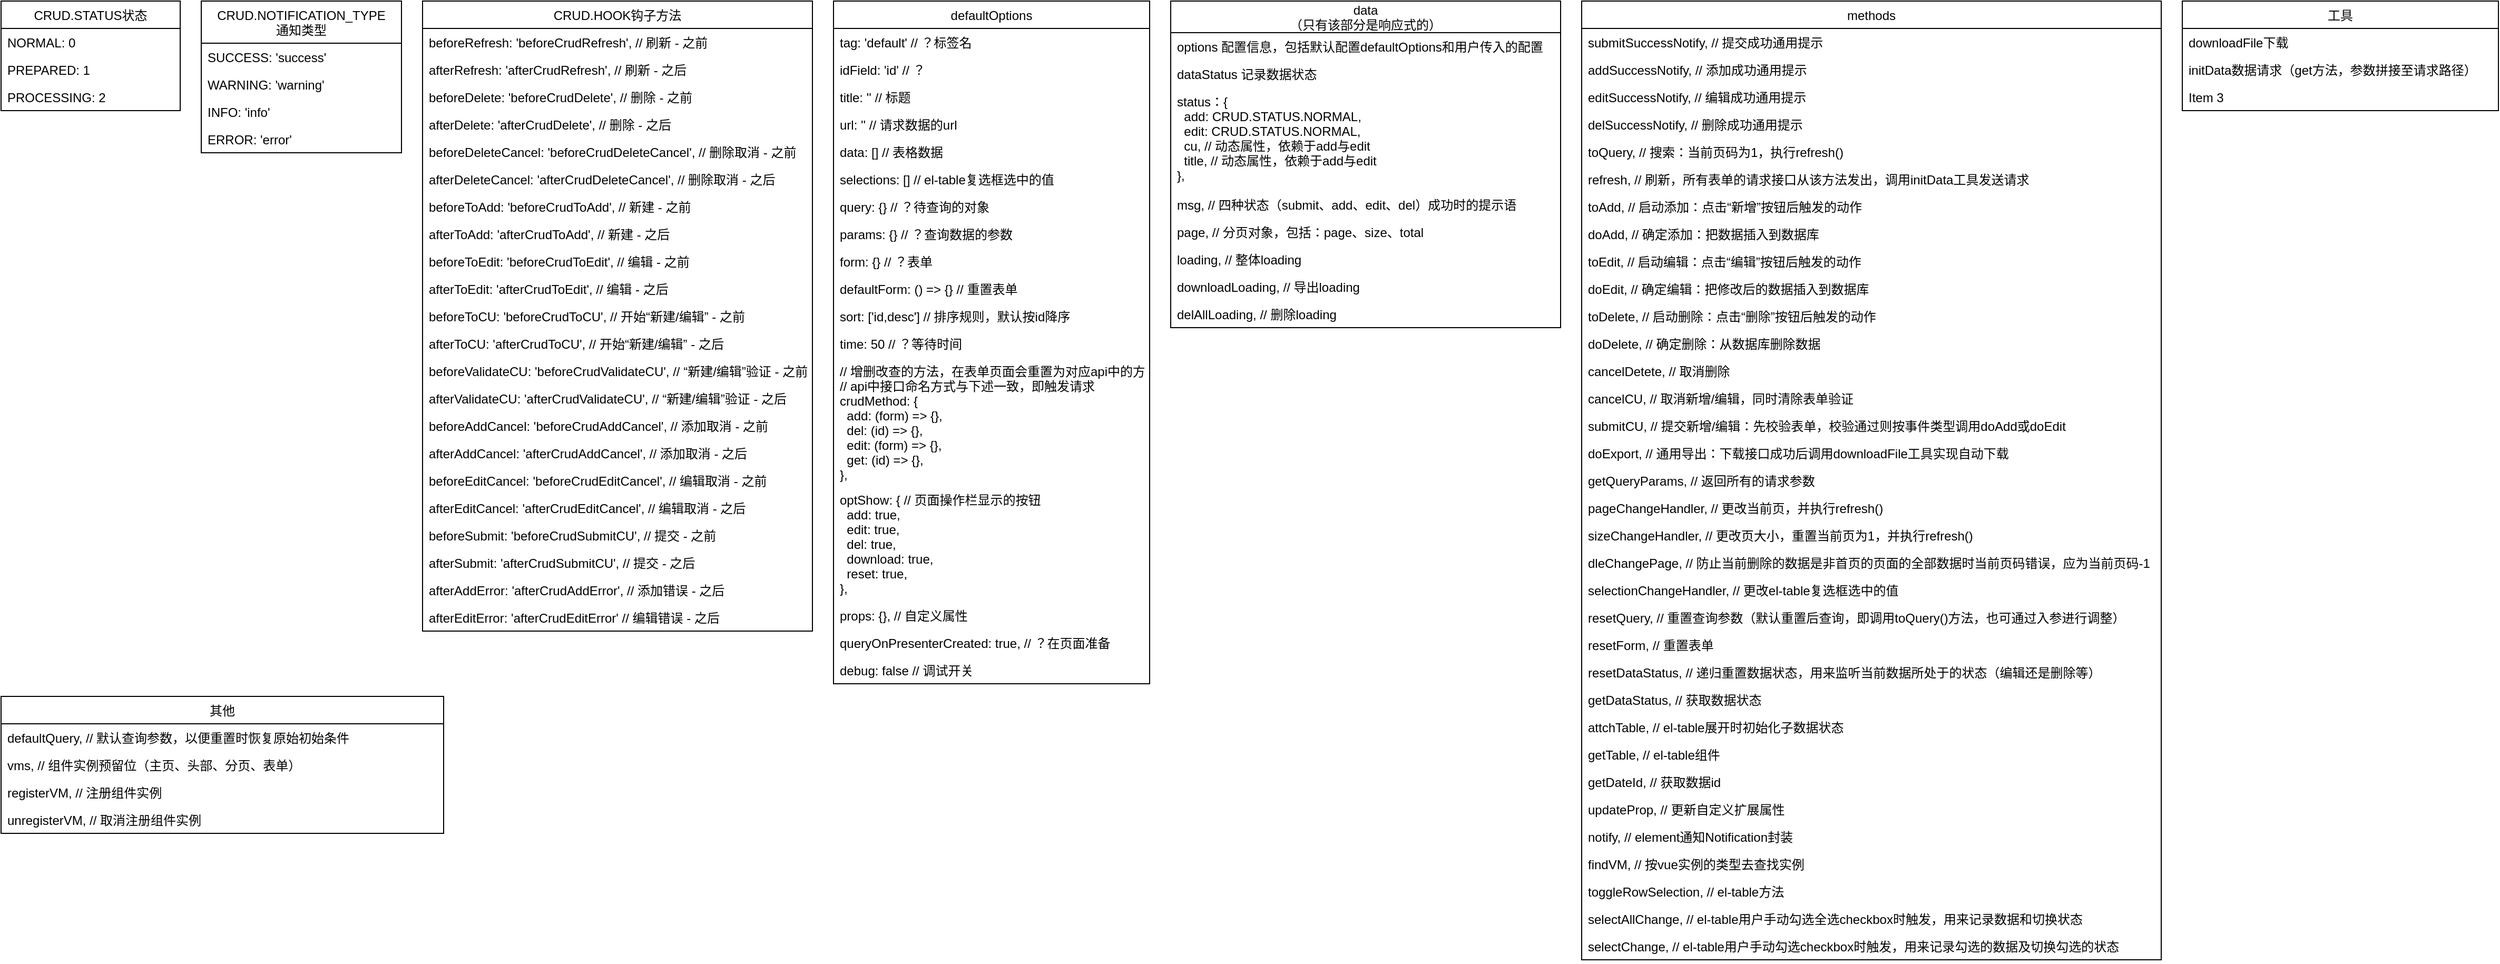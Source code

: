 <mxfile version="13.4.4" type="device"><diagram id="wk-aDKadbJKl-pEpEBbz" name="第 1 页"><mxGraphModel dx="788" dy="524" grid="1" gridSize="10" guides="1" tooltips="1" connect="1" arrows="1" fold="1" page="1" pageScale="1" pageWidth="827" pageHeight="1169" math="0" shadow="0"><root><mxCell id="0"/><mxCell id="1" parent="0"/><mxCell id="XEEHwRkOkubI2F-WsV6k-1" value="CRUD.STATUS状态" style="swimlane;fontStyle=0;childLayout=stackLayout;horizontal=1;startSize=26;fillColor=none;horizontalStack=0;resizeParent=1;resizeParentMax=0;resizeLast=0;collapsible=1;marginBottom=0;" parent="1" vertex="1"><mxGeometry x="20" y="20" width="170" height="104" as="geometry"/></mxCell><mxCell id="XEEHwRkOkubI2F-WsV6k-2" value="NORMAL: 0" style="text;strokeColor=none;fillColor=none;align=left;verticalAlign=top;spacingLeft=4;spacingRight=4;overflow=hidden;rotatable=0;points=[[0,0.5],[1,0.5]];portConstraint=eastwest;" parent="XEEHwRkOkubI2F-WsV6k-1" vertex="1"><mxGeometry y="26" width="170" height="26" as="geometry"/></mxCell><mxCell id="XEEHwRkOkubI2F-WsV6k-3" value="PREPARED: 1" style="text;strokeColor=none;fillColor=none;align=left;verticalAlign=top;spacingLeft=4;spacingRight=4;overflow=hidden;rotatable=0;points=[[0,0.5],[1,0.5]];portConstraint=eastwest;" parent="XEEHwRkOkubI2F-WsV6k-1" vertex="1"><mxGeometry y="52" width="170" height="26" as="geometry"/></mxCell><mxCell id="XEEHwRkOkubI2F-WsV6k-4" value="PROCESSING: 2" style="text;strokeColor=none;fillColor=none;align=left;verticalAlign=top;spacingLeft=4;spacingRight=4;overflow=hidden;rotatable=0;points=[[0,0.5],[1,0.5]];portConstraint=eastwest;" parent="XEEHwRkOkubI2F-WsV6k-1" vertex="1"><mxGeometry y="78" width="170" height="26" as="geometry"/></mxCell><mxCell id="ByZ_rdlV-RJvFOW0nfWG-1" value="CRUD.NOTIFICATION_TYPE&#10;通知类型" style="swimlane;fontStyle=0;childLayout=stackLayout;horizontal=1;startSize=40;fillColor=none;horizontalStack=0;resizeParent=1;resizeParentMax=0;resizeLast=0;collapsible=1;marginBottom=0;" parent="1" vertex="1"><mxGeometry x="210" y="20" width="190" height="144" as="geometry"/></mxCell><mxCell id="ByZ_rdlV-RJvFOW0nfWG-11" value="SUCCESS: 'success'" style="text;strokeColor=none;fillColor=none;align=left;verticalAlign=top;spacingLeft=4;spacingRight=4;overflow=hidden;rotatable=0;points=[[0,0.5],[1,0.5]];portConstraint=eastwest;" parent="ByZ_rdlV-RJvFOW0nfWG-1" vertex="1"><mxGeometry y="40" width="190" height="26" as="geometry"/></mxCell><mxCell id="ByZ_rdlV-RJvFOW0nfWG-2" value="WARNING: 'warning'" style="text;strokeColor=none;fillColor=none;align=left;verticalAlign=top;spacingLeft=4;spacingRight=4;overflow=hidden;rotatable=0;points=[[0,0.5],[1,0.5]];portConstraint=eastwest;" parent="ByZ_rdlV-RJvFOW0nfWG-1" vertex="1"><mxGeometry y="66" width="190" height="26" as="geometry"/></mxCell><mxCell id="ByZ_rdlV-RJvFOW0nfWG-3" value="INFO: 'info'" style="text;strokeColor=none;fillColor=none;align=left;verticalAlign=top;spacingLeft=4;spacingRight=4;overflow=hidden;rotatable=0;points=[[0,0.5],[1,0.5]];portConstraint=eastwest;" parent="ByZ_rdlV-RJvFOW0nfWG-1" vertex="1"><mxGeometry y="92" width="190" height="26" as="geometry"/></mxCell><mxCell id="ByZ_rdlV-RJvFOW0nfWG-4" value="ERROR: 'error'" style="text;strokeColor=none;fillColor=none;align=left;verticalAlign=top;spacingLeft=4;spacingRight=4;overflow=hidden;rotatable=0;points=[[0,0.5],[1,0.5]];portConstraint=eastwest;" parent="ByZ_rdlV-RJvFOW0nfWG-1" vertex="1"><mxGeometry y="118" width="190" height="26" as="geometry"/></mxCell><mxCell id="ByZ_rdlV-RJvFOW0nfWG-12" value="CRUD.HOOK钩子方法" style="swimlane;fontStyle=0;childLayout=stackLayout;horizontal=1;startSize=26;fillColor=none;horizontalStack=0;resizeParent=1;resizeParentMax=0;resizeLast=0;collapsible=1;marginBottom=0;" parent="1" vertex="1"><mxGeometry x="420" y="20" width="370" height="598" as="geometry"/></mxCell><mxCell id="ByZ_rdlV-RJvFOW0nfWG-13" value="beforeRefresh: 'beforeCrudRefresh', // 刷新 - 之前" style="text;strokeColor=none;fillColor=none;align=left;verticalAlign=top;spacingLeft=4;spacingRight=4;overflow=hidden;rotatable=0;points=[[0,0.5],[1,0.5]];portConstraint=eastwest;" parent="ByZ_rdlV-RJvFOW0nfWG-12" vertex="1"><mxGeometry y="26" width="370" height="26" as="geometry"/></mxCell><mxCell id="ByZ_rdlV-RJvFOW0nfWG-14" value="afterRefresh: 'afterCrudRefresh', // 刷新 - 之后" style="text;strokeColor=none;fillColor=none;align=left;verticalAlign=top;spacingLeft=4;spacingRight=4;overflow=hidden;rotatable=0;points=[[0,0.5],[1,0.5]];portConstraint=eastwest;" parent="ByZ_rdlV-RJvFOW0nfWG-12" vertex="1"><mxGeometry y="52" width="370" height="26" as="geometry"/></mxCell><mxCell id="ByZ_rdlV-RJvFOW0nfWG-30" value="beforeDelete: 'beforeCrudDelete', // 删除 - 之前" style="text;strokeColor=none;fillColor=none;align=left;verticalAlign=top;spacingLeft=4;spacingRight=4;overflow=hidden;rotatable=0;points=[[0,0.5],[1,0.5]];portConstraint=eastwest;" parent="ByZ_rdlV-RJvFOW0nfWG-12" vertex="1"><mxGeometry y="78" width="370" height="26" as="geometry"/></mxCell><mxCell id="ByZ_rdlV-RJvFOW0nfWG-29" value="afterDelete: 'afterCrudDelete', // 删除 - 之后" style="text;strokeColor=none;fillColor=none;align=left;verticalAlign=top;spacingLeft=4;spacingRight=4;overflow=hidden;rotatable=0;points=[[0,0.5],[1,0.5]];portConstraint=eastwest;" parent="ByZ_rdlV-RJvFOW0nfWG-12" vertex="1"><mxGeometry y="104" width="370" height="26" as="geometry"/></mxCell><mxCell id="ByZ_rdlV-RJvFOW0nfWG-28" value="beforeDeleteCancel: 'beforeCrudDeleteCancel', // 删除取消 - 之前" style="text;strokeColor=none;fillColor=none;align=left;verticalAlign=top;spacingLeft=4;spacingRight=4;overflow=hidden;rotatable=0;points=[[0,0.5],[1,0.5]];portConstraint=eastwest;" parent="ByZ_rdlV-RJvFOW0nfWG-12" vertex="1"><mxGeometry y="130" width="370" height="26" as="geometry"/></mxCell><mxCell id="ByZ_rdlV-RJvFOW0nfWG-27" value="afterDeleteCancel: 'afterCrudDeleteCancel', // 删除取消 - 之后" style="text;strokeColor=none;fillColor=none;align=left;verticalAlign=top;spacingLeft=4;spacingRight=4;overflow=hidden;rotatable=0;points=[[0,0.5],[1,0.5]];portConstraint=eastwest;" parent="ByZ_rdlV-RJvFOW0nfWG-12" vertex="1"><mxGeometry y="156" width="370" height="26" as="geometry"/></mxCell><mxCell id="ByZ_rdlV-RJvFOW0nfWG-26" value="beforeToAdd: 'beforeCrudToAdd', // 新建 - 之前" style="text;strokeColor=none;fillColor=none;align=left;verticalAlign=top;spacingLeft=4;spacingRight=4;overflow=hidden;rotatable=0;points=[[0,0.5],[1,0.5]];portConstraint=eastwest;" parent="ByZ_rdlV-RJvFOW0nfWG-12" vertex="1"><mxGeometry y="182" width="370" height="26" as="geometry"/></mxCell><mxCell id="ByZ_rdlV-RJvFOW0nfWG-38" value="afterToAdd: 'afterCrudToAdd', // 新建 - 之后" style="text;strokeColor=none;fillColor=none;align=left;verticalAlign=top;spacingLeft=4;spacingRight=4;overflow=hidden;rotatable=0;points=[[0,0.5],[1,0.5]];portConstraint=eastwest;" parent="ByZ_rdlV-RJvFOW0nfWG-12" vertex="1"><mxGeometry y="208" width="370" height="26" as="geometry"/></mxCell><mxCell id="ByZ_rdlV-RJvFOW0nfWG-37" value="beforeToEdit: 'beforeCrudToEdit', // 编辑 - 之前" style="text;strokeColor=none;fillColor=none;align=left;verticalAlign=top;spacingLeft=4;spacingRight=4;overflow=hidden;rotatable=0;points=[[0,0.5],[1,0.5]];portConstraint=eastwest;" parent="ByZ_rdlV-RJvFOW0nfWG-12" vertex="1"><mxGeometry y="234" width="370" height="26" as="geometry"/></mxCell><mxCell id="ByZ_rdlV-RJvFOW0nfWG-36" value="afterToEdit: 'afterCrudToEdit', // 编辑 - 之后" style="text;strokeColor=none;fillColor=none;align=left;verticalAlign=top;spacingLeft=4;spacingRight=4;overflow=hidden;rotatable=0;points=[[0,0.5],[1,0.5]];portConstraint=eastwest;" parent="ByZ_rdlV-RJvFOW0nfWG-12" vertex="1"><mxGeometry y="260" width="370" height="26" as="geometry"/></mxCell><mxCell id="ByZ_rdlV-RJvFOW0nfWG-35" value="beforeToCU: 'beforeCrudToCU', // 开始“新建/编辑” - 之前" style="text;strokeColor=none;fillColor=none;align=left;verticalAlign=top;spacingLeft=4;spacingRight=4;overflow=hidden;rotatable=0;points=[[0,0.5],[1,0.5]];portConstraint=eastwest;" parent="ByZ_rdlV-RJvFOW0nfWG-12" vertex="1"><mxGeometry y="286" width="370" height="26" as="geometry"/></mxCell><mxCell id="ByZ_rdlV-RJvFOW0nfWG-34" value="afterToCU: 'afterCrudToCU', // 开始“新建/编辑” - 之后" style="text;strokeColor=none;fillColor=none;align=left;verticalAlign=top;spacingLeft=4;spacingRight=4;overflow=hidden;rotatable=0;points=[[0,0.5],[1,0.5]];portConstraint=eastwest;" parent="ByZ_rdlV-RJvFOW0nfWG-12" vertex="1"><mxGeometry y="312" width="370" height="26" as="geometry"/></mxCell><mxCell id="ByZ_rdlV-RJvFOW0nfWG-33" value="beforeValidateCU: 'beforeCrudValidateCU', // “新建/编辑”验证 - 之前" style="text;strokeColor=none;fillColor=none;align=left;verticalAlign=top;spacingLeft=4;spacingRight=4;overflow=hidden;rotatable=0;points=[[0,0.5],[1,0.5]];portConstraint=eastwest;" parent="ByZ_rdlV-RJvFOW0nfWG-12" vertex="1"><mxGeometry y="338" width="370" height="26" as="geometry"/></mxCell><mxCell id="ByZ_rdlV-RJvFOW0nfWG-32" value="afterValidateCU: 'afterCrudValidateCU', // “新建/编辑”验证 - 之后" style="text;strokeColor=none;fillColor=none;align=left;verticalAlign=top;spacingLeft=4;spacingRight=4;overflow=hidden;rotatable=0;points=[[0,0.5],[1,0.5]];portConstraint=eastwest;" parent="ByZ_rdlV-RJvFOW0nfWG-12" vertex="1"><mxGeometry y="364" width="370" height="26" as="geometry"/></mxCell><mxCell id="ByZ_rdlV-RJvFOW0nfWG-31" value="beforeAddCancel: 'beforeCrudAddCancel', // 添加取消 - 之前" style="text;strokeColor=none;fillColor=none;align=left;verticalAlign=top;spacingLeft=4;spacingRight=4;overflow=hidden;rotatable=0;points=[[0,0.5],[1,0.5]];portConstraint=eastwest;" parent="ByZ_rdlV-RJvFOW0nfWG-12" vertex="1"><mxGeometry y="390" width="370" height="26" as="geometry"/></mxCell><mxCell id="ByZ_rdlV-RJvFOW0nfWG-25" value="afterAddCancel: 'afterCrudAddCancel', // 添加取消 - 之后" style="text;strokeColor=none;fillColor=none;align=left;verticalAlign=top;spacingLeft=4;spacingRight=4;overflow=hidden;rotatable=0;points=[[0,0.5],[1,0.5]];portConstraint=eastwest;" parent="ByZ_rdlV-RJvFOW0nfWG-12" vertex="1"><mxGeometry y="416" width="370" height="26" as="geometry"/></mxCell><mxCell id="ByZ_rdlV-RJvFOW0nfWG-24" value="beforeEditCancel: 'beforeCrudEditCancel', // 编辑取消 - 之前" style="text;strokeColor=none;fillColor=none;align=left;verticalAlign=top;spacingLeft=4;spacingRight=4;overflow=hidden;rotatable=0;points=[[0,0.5],[1,0.5]];portConstraint=eastwest;" parent="ByZ_rdlV-RJvFOW0nfWG-12" vertex="1"><mxGeometry y="442" width="370" height="26" as="geometry"/></mxCell><mxCell id="ByZ_rdlV-RJvFOW0nfWG-23" value="afterEditCancel: 'afterCrudEditCancel', // 编辑取消 - 之后" style="text;strokeColor=none;fillColor=none;align=left;verticalAlign=top;spacingLeft=4;spacingRight=4;overflow=hidden;rotatable=0;points=[[0,0.5],[1,0.5]];portConstraint=eastwest;" parent="ByZ_rdlV-RJvFOW0nfWG-12" vertex="1"><mxGeometry y="468" width="370" height="26" as="geometry"/></mxCell><mxCell id="ByZ_rdlV-RJvFOW0nfWG-15" value="beforeSubmit: 'beforeCrudSubmitCU', // 提交 - 之前" style="text;strokeColor=none;fillColor=none;align=left;verticalAlign=top;spacingLeft=4;spacingRight=4;overflow=hidden;rotatable=0;points=[[0,0.5],[1,0.5]];portConstraint=eastwest;" parent="ByZ_rdlV-RJvFOW0nfWG-12" vertex="1"><mxGeometry y="494" width="370" height="26" as="geometry"/></mxCell><mxCell id="ByZ_rdlV-RJvFOW0nfWG-22" value="afterSubmit: 'afterCrudSubmitCU', // 提交 - 之后" style="text;strokeColor=none;fillColor=none;align=left;verticalAlign=top;spacingLeft=4;spacingRight=4;overflow=hidden;rotatable=0;points=[[0,0.5],[1,0.5]];portConstraint=eastwest;" parent="ByZ_rdlV-RJvFOW0nfWG-12" vertex="1"><mxGeometry y="520" width="370" height="26" as="geometry"/></mxCell><mxCell id="ByZ_rdlV-RJvFOW0nfWG-21" value="afterAddError: 'afterCrudAddError', // 添加错误 - 之后" style="text;strokeColor=none;fillColor=none;align=left;verticalAlign=top;spacingLeft=4;spacingRight=4;overflow=hidden;rotatable=0;points=[[0,0.5],[1,0.5]];portConstraint=eastwest;" parent="ByZ_rdlV-RJvFOW0nfWG-12" vertex="1"><mxGeometry y="546" width="370" height="26" as="geometry"/></mxCell><mxCell id="ByZ_rdlV-RJvFOW0nfWG-20" value="afterEditError: 'afterCrudEditError' // 编辑错误 - 之后&#10;&#10;" style="text;strokeColor=none;fillColor=none;align=left;verticalAlign=top;spacingLeft=4;spacingRight=4;overflow=hidden;rotatable=0;points=[[0,0.5],[1,0.5]];portConstraint=eastwest;" parent="ByZ_rdlV-RJvFOW0nfWG-12" vertex="1"><mxGeometry y="572" width="370" height="26" as="geometry"/></mxCell><mxCell id="ByZ_rdlV-RJvFOW0nfWG-39" value="defaultOptions" style="swimlane;fontStyle=0;childLayout=stackLayout;horizontal=1;startSize=26;fillColor=none;horizontalStack=0;resizeParent=1;resizeParentMax=0;resizeLast=0;collapsible=1;marginBottom=0;" parent="1" vertex="1"><mxGeometry x="810" y="20" width="300" height="648" as="geometry"/></mxCell><mxCell id="ByZ_rdlV-RJvFOW0nfWG-42" value="tag: 'default' // ？标签名" style="text;strokeColor=none;fillColor=none;align=left;verticalAlign=top;spacingLeft=4;spacingRight=4;overflow=hidden;rotatable=0;points=[[0,0.5],[1,0.5]];portConstraint=eastwest;" parent="ByZ_rdlV-RJvFOW0nfWG-39" vertex="1"><mxGeometry y="26" width="300" height="26" as="geometry"/></mxCell><mxCell id="ByZ_rdlV-RJvFOW0nfWG-43" value="idField: 'id' // ？" style="text;strokeColor=none;fillColor=none;align=left;verticalAlign=top;spacingLeft=4;spacingRight=4;overflow=hidden;rotatable=0;points=[[0,0.5],[1,0.5]];portConstraint=eastwest;" parent="ByZ_rdlV-RJvFOW0nfWG-39" vertex="1"><mxGeometry y="52" width="300" height="26" as="geometry"/></mxCell><mxCell id="ByZ_rdlV-RJvFOW0nfWG-44" value="title: '' // 标题" style="text;strokeColor=none;fillColor=none;align=left;verticalAlign=top;spacingLeft=4;spacingRight=4;overflow=hidden;rotatable=0;points=[[0,0.5],[1,0.5]];portConstraint=eastwest;" parent="ByZ_rdlV-RJvFOW0nfWG-39" vertex="1"><mxGeometry y="78" width="300" height="26" as="geometry"/></mxCell><mxCell id="ByZ_rdlV-RJvFOW0nfWG-45" value="url: '' // 请求数据的url" style="text;strokeColor=none;fillColor=none;align=left;verticalAlign=top;spacingLeft=4;spacingRight=4;overflow=hidden;rotatable=0;points=[[0,0.5],[1,0.5]];portConstraint=eastwest;" parent="ByZ_rdlV-RJvFOW0nfWG-39" vertex="1"><mxGeometry y="104" width="300" height="26" as="geometry"/></mxCell><mxCell id="ByZ_rdlV-RJvFOW0nfWG-46" value="data: [] // 表格数据" style="text;strokeColor=none;fillColor=none;align=left;verticalAlign=top;spacingLeft=4;spacingRight=4;overflow=hidden;rotatable=0;points=[[0,0.5],[1,0.5]];portConstraint=eastwest;" parent="ByZ_rdlV-RJvFOW0nfWG-39" vertex="1"><mxGeometry y="130" width="300" height="26" as="geometry"/></mxCell><mxCell id="ByZ_rdlV-RJvFOW0nfWG-47" value="selections: [] // el-table复选框选中的值" style="text;strokeColor=none;fillColor=none;align=left;verticalAlign=top;spacingLeft=4;spacingRight=4;overflow=hidden;rotatable=0;points=[[0,0.5],[1,0.5]];portConstraint=eastwest;" parent="ByZ_rdlV-RJvFOW0nfWG-39" vertex="1"><mxGeometry y="156" width="300" height="26" as="geometry"/></mxCell><mxCell id="ByZ_rdlV-RJvFOW0nfWG-48" value="query: {} // ？待查询的对象" style="text;strokeColor=none;fillColor=none;align=left;verticalAlign=top;spacingLeft=4;spacingRight=4;overflow=hidden;rotatable=0;points=[[0,0.5],[1,0.5]];portConstraint=eastwest;" parent="ByZ_rdlV-RJvFOW0nfWG-39" vertex="1"><mxGeometry y="182" width="300" height="26" as="geometry"/></mxCell><mxCell id="ByZ_rdlV-RJvFOW0nfWG-49" value="params: {} // ？查询数据的参数" style="text;strokeColor=none;fillColor=none;align=left;verticalAlign=top;spacingLeft=4;spacingRight=4;overflow=hidden;rotatable=0;points=[[0,0.5],[1,0.5]];portConstraint=eastwest;" parent="ByZ_rdlV-RJvFOW0nfWG-39" vertex="1"><mxGeometry y="208" width="300" height="26" as="geometry"/></mxCell><mxCell id="ByZ_rdlV-RJvFOW0nfWG-50" value="form: {} // ？表单" style="text;strokeColor=none;fillColor=none;align=left;verticalAlign=top;spacingLeft=4;spacingRight=4;overflow=hidden;rotatable=0;points=[[0,0.5],[1,0.5]];portConstraint=eastwest;" parent="ByZ_rdlV-RJvFOW0nfWG-39" vertex="1"><mxGeometry y="234" width="300" height="26" as="geometry"/></mxCell><mxCell id="ByZ_rdlV-RJvFOW0nfWG-51" value="defaultForm: () =&gt; {} // 重置表单" style="text;strokeColor=none;fillColor=none;align=left;verticalAlign=top;spacingLeft=4;spacingRight=4;overflow=hidden;rotatable=0;points=[[0,0.5],[1,0.5]];portConstraint=eastwest;" parent="ByZ_rdlV-RJvFOW0nfWG-39" vertex="1"><mxGeometry y="260" width="300" height="26" as="geometry"/></mxCell><mxCell id="ByZ_rdlV-RJvFOW0nfWG-52" value="sort: ['id,desc'] // 排序规则，默认按id降序" style="text;strokeColor=none;fillColor=none;align=left;verticalAlign=top;spacingLeft=4;spacingRight=4;overflow=hidden;rotatable=0;points=[[0,0.5],[1,0.5]];portConstraint=eastwest;" parent="ByZ_rdlV-RJvFOW0nfWG-39" vertex="1"><mxGeometry y="286" width="300" height="26" as="geometry"/></mxCell><mxCell id="ByZ_rdlV-RJvFOW0nfWG-53" value="time: 50 // ？等待时间" style="text;strokeColor=none;fillColor=none;align=left;verticalAlign=top;spacingLeft=4;spacingRight=4;overflow=hidden;rotatable=0;points=[[0,0.5],[1,0.5]];portConstraint=eastwest;" parent="ByZ_rdlV-RJvFOW0nfWG-39" vertex="1"><mxGeometry y="312" width="300" height="26" as="geometry"/></mxCell><mxCell id="ByZ_rdlV-RJvFOW0nfWG-54" value="// 增删改查的方法，在表单页面会重置为对应api中的方法，&#10;// api中接口命名方式与下述一致，即触发请求&#10;crudMethod: {&#10;  add: (form) =&gt; {},&#10;  del: (id) =&gt; {},&#10;  edit: (form) =&gt; {},&#10;  get: (id) =&gt; {},&#10;}," style="text;strokeColor=none;fillColor=none;align=left;verticalAlign=top;spacingLeft=4;spacingRight=4;overflow=hidden;rotatable=0;points=[[0,0.5],[1,0.5]];portConstraint=eastwest;" parent="ByZ_rdlV-RJvFOW0nfWG-39" vertex="1"><mxGeometry y="338" width="300" height="122" as="geometry"/></mxCell><mxCell id="ByZ_rdlV-RJvFOW0nfWG-55" value="optShow: { // 页面操作栏显示的按钮&#10;  add: true,&#10;  edit: true,&#10;  del: true,&#10;  download: true,&#10;  reset: true,&#10;}," style="text;strokeColor=none;fillColor=none;align=left;verticalAlign=top;spacingLeft=4;spacingRight=4;overflow=hidden;rotatable=0;points=[[0,0.5],[1,0.5]];portConstraint=eastwest;" parent="ByZ_rdlV-RJvFOW0nfWG-39" vertex="1"><mxGeometry y="460" width="300" height="110" as="geometry"/></mxCell><mxCell id="ByZ_rdlV-RJvFOW0nfWG-56" value="props: {}, // 自定义属性" style="text;strokeColor=none;fillColor=none;align=left;verticalAlign=top;spacingLeft=4;spacingRight=4;overflow=hidden;rotatable=0;points=[[0,0.5],[1,0.5]];portConstraint=eastwest;" parent="ByZ_rdlV-RJvFOW0nfWG-39" vertex="1"><mxGeometry y="570" width="300" height="26" as="geometry"/></mxCell><mxCell id="ByZ_rdlV-RJvFOW0nfWG-57" value="queryOnPresenterCreated: true, // ？在页面准备" style="text;strokeColor=none;fillColor=none;align=left;verticalAlign=top;spacingLeft=4;spacingRight=4;overflow=hidden;rotatable=0;points=[[0,0.5],[1,0.5]];portConstraint=eastwest;" parent="ByZ_rdlV-RJvFOW0nfWG-39" vertex="1"><mxGeometry y="596" width="300" height="26" as="geometry"/></mxCell><mxCell id="ByZ_rdlV-RJvFOW0nfWG-58" value="debug: false // 调试开关" style="text;strokeColor=none;fillColor=none;align=left;verticalAlign=top;spacingLeft=4;spacingRight=4;overflow=hidden;rotatable=0;points=[[0,0.5],[1,0.5]];portConstraint=eastwest;" parent="ByZ_rdlV-RJvFOW0nfWG-39" vertex="1"><mxGeometry y="622" width="300" height="26" as="geometry"/></mxCell><mxCell id="ByZ_rdlV-RJvFOW0nfWG-66" value="data&#10;（只有该部分是响应式的）" style="swimlane;fontStyle=0;childLayout=stackLayout;horizontal=1;startSize=30;fillColor=none;horizontalStack=0;resizeParent=1;resizeParentMax=0;resizeLast=0;collapsible=1;marginBottom=0;" parent="1" vertex="1"><mxGeometry x="1130" y="20" width="370" height="310" as="geometry"/></mxCell><mxCell id="ByZ_rdlV-RJvFOW0nfWG-67" value="options 配置信息，包括默认配置defaultOptions和用户传入的配置" style="text;strokeColor=none;fillColor=none;align=left;verticalAlign=top;spacingLeft=4;spacingRight=4;overflow=hidden;rotatable=0;points=[[0,0.5],[1,0.5]];portConstraint=eastwest;" parent="ByZ_rdlV-RJvFOW0nfWG-66" vertex="1"><mxGeometry y="30" width="370" height="26" as="geometry"/></mxCell><mxCell id="ByZ_rdlV-RJvFOW0nfWG-68" value="dataStatus 记录数据状态" style="text;strokeColor=none;fillColor=none;align=left;verticalAlign=top;spacingLeft=4;spacingRight=4;overflow=hidden;rotatable=0;points=[[0,0.5],[1,0.5]];portConstraint=eastwest;" parent="ByZ_rdlV-RJvFOW0nfWG-66" vertex="1"><mxGeometry y="56" width="370" height="26" as="geometry"/></mxCell><mxCell id="ByZ_rdlV-RJvFOW0nfWG-69" value="status：{&#10;  add: CRUD.STATUS.NORMAL,&#10;  edit: CRUD.STATUS.NORMAL,&#10;  cu, // 动态属性，依赖于add与edit&#10;  title, // 动态属性，依赖于add与edit&#10;}," style="text;strokeColor=none;fillColor=none;align=left;verticalAlign=top;spacingLeft=4;spacingRight=4;overflow=hidden;rotatable=0;points=[[0,0.5],[1,0.5]];portConstraint=eastwest;" parent="ByZ_rdlV-RJvFOW0nfWG-66" vertex="1"><mxGeometry y="82" width="370" height="98" as="geometry"/></mxCell><mxCell id="ByZ_rdlV-RJvFOW0nfWG-70" value="msg, // 四种状态（submit、add、edit、del）成功时的提示语" style="text;strokeColor=none;fillColor=none;align=left;verticalAlign=top;spacingLeft=4;spacingRight=4;overflow=hidden;rotatable=0;points=[[0,0.5],[1,0.5]];portConstraint=eastwest;" parent="ByZ_rdlV-RJvFOW0nfWG-66" vertex="1"><mxGeometry y="180" width="370" height="26" as="geometry"/></mxCell><mxCell id="ByZ_rdlV-RJvFOW0nfWG-71" value="page, // 分页对象，包括：page、size、total" style="text;strokeColor=none;fillColor=none;align=left;verticalAlign=top;spacingLeft=4;spacingRight=4;overflow=hidden;rotatable=0;points=[[0,0.5],[1,0.5]];portConstraint=eastwest;" parent="ByZ_rdlV-RJvFOW0nfWG-66" vertex="1"><mxGeometry y="206" width="370" height="26" as="geometry"/></mxCell><mxCell id="ByZ_rdlV-RJvFOW0nfWG-72" value="loading, // 整体loading" style="text;strokeColor=none;fillColor=none;align=left;verticalAlign=top;spacingLeft=4;spacingRight=4;overflow=hidden;rotatable=0;points=[[0,0.5],[1,0.5]];portConstraint=eastwest;" parent="ByZ_rdlV-RJvFOW0nfWG-66" vertex="1"><mxGeometry y="232" width="370" height="26" as="geometry"/></mxCell><mxCell id="ByZ_rdlV-RJvFOW0nfWG-73" value="downloadLoading, // 导出loading" style="text;strokeColor=none;fillColor=none;align=left;verticalAlign=top;spacingLeft=4;spacingRight=4;overflow=hidden;rotatable=0;points=[[0,0.5],[1,0.5]];portConstraint=eastwest;" parent="ByZ_rdlV-RJvFOW0nfWG-66" vertex="1"><mxGeometry y="258" width="370" height="26" as="geometry"/></mxCell><mxCell id="ByZ_rdlV-RJvFOW0nfWG-74" value="delAllLoading, // 删除loading&#10;" style="text;strokeColor=none;fillColor=none;align=left;verticalAlign=top;spacingLeft=4;spacingRight=4;overflow=hidden;rotatable=0;points=[[0,0.5],[1,0.5]];portConstraint=eastwest;" parent="ByZ_rdlV-RJvFOW0nfWG-66" vertex="1"><mxGeometry y="284" width="370" height="26" as="geometry"/></mxCell><mxCell id="ByZ_rdlV-RJvFOW0nfWG-91" value="methods" style="swimlane;fontStyle=0;childLayout=stackLayout;horizontal=1;startSize=26;fillColor=none;horizontalStack=0;resizeParent=1;resizeParentMax=0;resizeLast=0;collapsible=1;marginBottom=0;" parent="1" vertex="1"><mxGeometry x="1520" y="20" width="550" height="910" as="geometry"/></mxCell><mxCell id="ByZ_rdlV-RJvFOW0nfWG-92" value="submitSuccessNotify, // 提交成功通用提示" style="text;strokeColor=none;fillColor=none;align=left;verticalAlign=top;spacingLeft=4;spacingRight=4;overflow=hidden;rotatable=0;points=[[0,0.5],[1,0.5]];portConstraint=eastwest;" parent="ByZ_rdlV-RJvFOW0nfWG-91" vertex="1"><mxGeometry y="26" width="550" height="26" as="geometry"/></mxCell><mxCell id="ByZ_rdlV-RJvFOW0nfWG-93" value="addSuccessNotify, // 添加成功通用提示" style="text;strokeColor=none;fillColor=none;align=left;verticalAlign=top;spacingLeft=4;spacingRight=4;overflow=hidden;rotatable=0;points=[[0,0.5],[1,0.5]];portConstraint=eastwest;" parent="ByZ_rdlV-RJvFOW0nfWG-91" vertex="1"><mxGeometry y="52" width="550" height="26" as="geometry"/></mxCell><mxCell id="ByZ_rdlV-RJvFOW0nfWG-94" value="editSuccessNotify, // 编辑成功通用提示" style="text;strokeColor=none;fillColor=none;align=left;verticalAlign=top;spacingLeft=4;spacingRight=4;overflow=hidden;rotatable=0;points=[[0,0.5],[1,0.5]];portConstraint=eastwest;" parent="ByZ_rdlV-RJvFOW0nfWG-91" vertex="1"><mxGeometry y="78" width="550" height="26" as="geometry"/></mxCell><mxCell id="ByZ_rdlV-RJvFOW0nfWG-95" value="delSuccessNotify, // 删除成功通用提示" style="text;strokeColor=none;fillColor=none;align=left;verticalAlign=top;spacingLeft=4;spacingRight=4;overflow=hidden;rotatable=0;points=[[0,0.5],[1,0.5]];portConstraint=eastwest;" parent="ByZ_rdlV-RJvFOW0nfWG-91" vertex="1"><mxGeometry y="104" width="550" height="26" as="geometry"/></mxCell><mxCell id="ByZ_rdlV-RJvFOW0nfWG-96" value="toQuery, // 搜索：当前页码为1，执行refresh()" style="text;strokeColor=none;fillColor=none;align=left;verticalAlign=top;spacingLeft=4;spacingRight=4;overflow=hidden;rotatable=0;points=[[0,0.5],[1,0.5]];portConstraint=eastwest;" parent="ByZ_rdlV-RJvFOW0nfWG-91" vertex="1"><mxGeometry y="130" width="550" height="26" as="geometry"/></mxCell><mxCell id="ByZ_rdlV-RJvFOW0nfWG-97" value="refresh, // 刷新，所有表单的请求接口从该方法发出，调用initData工具发送请求" style="text;strokeColor=none;fillColor=none;align=left;verticalAlign=top;spacingLeft=4;spacingRight=4;overflow=hidden;rotatable=0;points=[[0,0.5],[1,0.5]];portConstraint=eastwest;" parent="ByZ_rdlV-RJvFOW0nfWG-91" vertex="1"><mxGeometry y="156" width="550" height="26" as="geometry"/></mxCell><mxCell id="ByZ_rdlV-RJvFOW0nfWG-98" value="toAdd, // 启动添加：点击“新增”按钮后触发的动作" style="text;strokeColor=none;fillColor=none;align=left;verticalAlign=top;spacingLeft=4;spacingRight=4;overflow=hidden;rotatable=0;points=[[0,0.5],[1,0.5]];portConstraint=eastwest;" parent="ByZ_rdlV-RJvFOW0nfWG-91" vertex="1"><mxGeometry y="182" width="550" height="26" as="geometry"/></mxCell><mxCell id="ByZ_rdlV-RJvFOW0nfWG-99" value="doAdd, // 确定添加：把数据插入到数据库" style="text;strokeColor=none;fillColor=none;align=left;verticalAlign=top;spacingLeft=4;spacingRight=4;overflow=hidden;rotatable=0;points=[[0,0.5],[1,0.5]];portConstraint=eastwest;" parent="ByZ_rdlV-RJvFOW0nfWG-91" vertex="1"><mxGeometry y="208" width="550" height="26" as="geometry"/></mxCell><mxCell id="ByZ_rdlV-RJvFOW0nfWG-100" value="toEdit, // 启动编辑：点击“编辑”按钮后触发的动作" style="text;strokeColor=none;fillColor=none;align=left;verticalAlign=top;spacingLeft=4;spacingRight=4;overflow=hidden;rotatable=0;points=[[0,0.5],[1,0.5]];portConstraint=eastwest;" parent="ByZ_rdlV-RJvFOW0nfWG-91" vertex="1"><mxGeometry y="234" width="550" height="26" as="geometry"/></mxCell><mxCell id="ByZ_rdlV-RJvFOW0nfWG-101" value="doEdit, // 确定编辑：把修改后的数据插入到数据库" style="text;strokeColor=none;fillColor=none;align=left;verticalAlign=top;spacingLeft=4;spacingRight=4;overflow=hidden;rotatable=0;points=[[0,0.5],[1,0.5]];portConstraint=eastwest;" parent="ByZ_rdlV-RJvFOW0nfWG-91" vertex="1"><mxGeometry y="260" width="550" height="26" as="geometry"/></mxCell><mxCell id="ByZ_rdlV-RJvFOW0nfWG-102" value="toDelete, // 启动删除：点击“删除”按钮后触发的动作" style="text;strokeColor=none;fillColor=none;align=left;verticalAlign=top;spacingLeft=4;spacingRight=4;overflow=hidden;rotatable=0;points=[[0,0.5],[1,0.5]];portConstraint=eastwest;" parent="ByZ_rdlV-RJvFOW0nfWG-91" vertex="1"><mxGeometry y="286" width="550" height="26" as="geometry"/></mxCell><mxCell id="ByZ_rdlV-RJvFOW0nfWG-103" value="doDelete, // 确定删除：从数据库删除数据" style="text;strokeColor=none;fillColor=none;align=left;verticalAlign=top;spacingLeft=4;spacingRight=4;overflow=hidden;rotatable=0;points=[[0,0.5],[1,0.5]];portConstraint=eastwest;" parent="ByZ_rdlV-RJvFOW0nfWG-91" vertex="1"><mxGeometry y="312" width="550" height="26" as="geometry"/></mxCell><mxCell id="ByZ_rdlV-RJvFOW0nfWG-104" value="cancelDetete, // 取消删除" style="text;strokeColor=none;fillColor=none;align=left;verticalAlign=top;spacingLeft=4;spacingRight=4;overflow=hidden;rotatable=0;points=[[0,0.5],[1,0.5]];portConstraint=eastwest;" parent="ByZ_rdlV-RJvFOW0nfWG-91" vertex="1"><mxGeometry y="338" width="550" height="26" as="geometry"/></mxCell><mxCell id="ByZ_rdlV-RJvFOW0nfWG-105" value="cancelCU, // 取消新增/编辑，同时清除表单验证" style="text;strokeColor=none;fillColor=none;align=left;verticalAlign=top;spacingLeft=4;spacingRight=4;overflow=hidden;rotatable=0;points=[[0,0.5],[1,0.5]];portConstraint=eastwest;" parent="ByZ_rdlV-RJvFOW0nfWG-91" vertex="1"><mxGeometry y="364" width="550" height="26" as="geometry"/></mxCell><mxCell id="ByZ_rdlV-RJvFOW0nfWG-106" value="submitCU, // 提交新增/编辑：先校验表单，校验通过则按事件类型调用doAdd或doEdit" style="text;strokeColor=none;fillColor=none;align=left;verticalAlign=top;spacingLeft=4;spacingRight=4;overflow=hidden;rotatable=0;points=[[0,0.5],[1,0.5]];portConstraint=eastwest;" parent="ByZ_rdlV-RJvFOW0nfWG-91" vertex="1"><mxGeometry y="390" width="550" height="26" as="geometry"/></mxCell><mxCell id="ByZ_rdlV-RJvFOW0nfWG-107" value="doExport, // 通用导出：下载接口成功后调用downloadFile工具实现自动下载" style="text;strokeColor=none;fillColor=none;align=left;verticalAlign=top;spacingLeft=4;spacingRight=4;overflow=hidden;rotatable=0;points=[[0,0.5],[1,0.5]];portConstraint=eastwest;" parent="ByZ_rdlV-RJvFOW0nfWG-91" vertex="1"><mxGeometry y="416" width="550" height="26" as="geometry"/></mxCell><mxCell id="ByZ_rdlV-RJvFOW0nfWG-108" value="getQueryParams, // 返回所有的请求参数" style="text;strokeColor=none;fillColor=none;align=left;verticalAlign=top;spacingLeft=4;spacingRight=4;overflow=hidden;rotatable=0;points=[[0,0.5],[1,0.5]];portConstraint=eastwest;" parent="ByZ_rdlV-RJvFOW0nfWG-91" vertex="1"><mxGeometry y="442" width="550" height="26" as="geometry"/></mxCell><mxCell id="ByZ_rdlV-RJvFOW0nfWG-109" value="pageChangeHandler, // 更改当前页，并执行refresh()" style="text;strokeColor=none;fillColor=none;align=left;verticalAlign=top;spacingLeft=4;spacingRight=4;overflow=hidden;rotatable=0;points=[[0,0.5],[1,0.5]];portConstraint=eastwest;" parent="ByZ_rdlV-RJvFOW0nfWG-91" vertex="1"><mxGeometry y="468" width="550" height="26" as="geometry"/></mxCell><mxCell id="ByZ_rdlV-RJvFOW0nfWG-110" value="sizeChangeHandler, // 更改页大小，重置当前页为1，并执行refresh()" style="text;strokeColor=none;fillColor=none;align=left;verticalAlign=top;spacingLeft=4;spacingRight=4;overflow=hidden;rotatable=0;points=[[0,0.5],[1,0.5]];portConstraint=eastwest;" parent="ByZ_rdlV-RJvFOW0nfWG-91" vertex="1"><mxGeometry y="494" width="550" height="26" as="geometry"/></mxCell><mxCell id="ByZ_rdlV-RJvFOW0nfWG-111" value="dleChangePage, // 防止当前删除的数据是非首页的页面的全部数据时当前页码错误，应为当前页码-1" style="text;strokeColor=none;fillColor=none;align=left;verticalAlign=top;spacingLeft=4;spacingRight=4;overflow=hidden;rotatable=0;points=[[0,0.5],[1,0.5]];portConstraint=eastwest;" parent="ByZ_rdlV-RJvFOW0nfWG-91" vertex="1"><mxGeometry y="520" width="550" height="26" as="geometry"/></mxCell><mxCell id="ByZ_rdlV-RJvFOW0nfWG-116" value="selectionChangeHandler, // 更改el-table复选框选中的值" style="text;strokeColor=none;fillColor=none;align=left;verticalAlign=top;spacingLeft=4;spacingRight=4;overflow=hidden;rotatable=0;points=[[0,0.5],[1,0.5]];portConstraint=eastwest;" parent="ByZ_rdlV-RJvFOW0nfWG-91" vertex="1"><mxGeometry y="546" width="550" height="26" as="geometry"/></mxCell><mxCell id="ByZ_rdlV-RJvFOW0nfWG-112" value="resetQuery, // 重置查询参数（默认重置后查询，即调用toQuery()方法，也可通过入参进行调整）" style="text;strokeColor=none;fillColor=none;align=left;verticalAlign=top;spacingLeft=4;spacingRight=4;overflow=hidden;rotatable=0;points=[[0,0.5],[1,0.5]];portConstraint=eastwest;" parent="ByZ_rdlV-RJvFOW0nfWG-91" vertex="1"><mxGeometry y="572" width="550" height="26" as="geometry"/></mxCell><mxCell id="ByZ_rdlV-RJvFOW0nfWG-113" value="resetForm, // 重置表单" style="text;strokeColor=none;fillColor=none;align=left;verticalAlign=top;spacingLeft=4;spacingRight=4;overflow=hidden;rotatable=0;points=[[0,0.5],[1,0.5]];portConstraint=eastwest;" parent="ByZ_rdlV-RJvFOW0nfWG-91" vertex="1"><mxGeometry y="598" width="550" height="26" as="geometry"/></mxCell><mxCell id="ByZ_rdlV-RJvFOW0nfWG-114" value="resetDataStatus, // 递归重置数据状态，用来监听当前数据所处于的状态（编辑还是删除等）" style="text;strokeColor=none;fillColor=none;align=left;verticalAlign=top;spacingLeft=4;spacingRight=4;overflow=hidden;rotatable=0;points=[[0,0.5],[1,0.5]];portConstraint=eastwest;" parent="ByZ_rdlV-RJvFOW0nfWG-91" vertex="1"><mxGeometry y="624" width="550" height="26" as="geometry"/></mxCell><mxCell id="ByZ_rdlV-RJvFOW0nfWG-117" value="getDataStatus, // 获取数据状态" style="text;strokeColor=none;fillColor=none;align=left;verticalAlign=top;spacingLeft=4;spacingRight=4;overflow=hidden;rotatable=0;points=[[0,0.5],[1,0.5]];portConstraint=eastwest;" parent="ByZ_rdlV-RJvFOW0nfWG-91" vertex="1"><mxGeometry y="650" width="550" height="26" as="geometry"/></mxCell><mxCell id="yimJ2hh_q0m3NHVObRRj-9" value="attchTable, // el-table展开时初始化子数据状态" style="text;strokeColor=none;fillColor=none;align=left;verticalAlign=top;spacingLeft=4;spacingRight=4;overflow=hidden;rotatable=0;points=[[0,0.5],[1,0.5]];portConstraint=eastwest;" vertex="1" parent="ByZ_rdlV-RJvFOW0nfWG-91"><mxGeometry y="676" width="550" height="26" as="geometry"/></mxCell><mxCell id="yimJ2hh_q0m3NHVObRRj-8" value="getTable, // el-table组件" style="text;strokeColor=none;fillColor=none;align=left;verticalAlign=top;spacingLeft=4;spacingRight=4;overflow=hidden;rotatable=0;points=[[0,0.5],[1,0.5]];portConstraint=eastwest;" vertex="1" parent="ByZ_rdlV-RJvFOW0nfWG-91"><mxGeometry y="702" width="550" height="26" as="geometry"/></mxCell><mxCell id="yimJ2hh_q0m3NHVObRRj-7" value="getDateId, // 获取数据id" style="text;strokeColor=none;fillColor=none;align=left;verticalAlign=top;spacingLeft=4;spacingRight=4;overflow=hidden;rotatable=0;points=[[0,0.5],[1,0.5]];portConstraint=eastwest;" vertex="1" parent="ByZ_rdlV-RJvFOW0nfWG-91"><mxGeometry y="728" width="550" height="26" as="geometry"/></mxCell><mxCell id="yimJ2hh_q0m3NHVObRRj-6" value="updateProp, // 更新自定义扩展属性" style="text;strokeColor=none;fillColor=none;align=left;verticalAlign=top;spacingLeft=4;spacingRight=4;overflow=hidden;rotatable=0;points=[[0,0.5],[1,0.5]];portConstraint=eastwest;" vertex="1" parent="ByZ_rdlV-RJvFOW0nfWG-91"><mxGeometry y="754" width="550" height="26" as="geometry"/></mxCell><mxCell id="yimJ2hh_q0m3NHVObRRj-5" value="notify, // element通知Notification封装" style="text;strokeColor=none;fillColor=none;align=left;verticalAlign=top;spacingLeft=4;spacingRight=4;overflow=hidden;rotatable=0;points=[[0,0.5],[1,0.5]];portConstraint=eastwest;" vertex="1" parent="ByZ_rdlV-RJvFOW0nfWG-91"><mxGeometry y="780" width="550" height="26" as="geometry"/></mxCell><mxCell id="yimJ2hh_q0m3NHVObRRj-4" value="findVM, // 按vue实例的类型去查找实例" style="text;strokeColor=none;fillColor=none;align=left;verticalAlign=top;spacingLeft=4;spacingRight=4;overflow=hidden;rotatable=0;points=[[0,0.5],[1,0.5]];portConstraint=eastwest;" vertex="1" parent="ByZ_rdlV-RJvFOW0nfWG-91"><mxGeometry y="806" width="550" height="26" as="geometry"/></mxCell><mxCell id="yimJ2hh_q0m3NHVObRRj-3" value="toggleRowSelection, // el-table方法" style="text;strokeColor=none;fillColor=none;align=left;verticalAlign=top;spacingLeft=4;spacingRight=4;overflow=hidden;rotatable=0;points=[[0,0.5],[1,0.5]];portConstraint=eastwest;" vertex="1" parent="ByZ_rdlV-RJvFOW0nfWG-91"><mxGeometry y="832" width="550" height="26" as="geometry"/></mxCell><mxCell id="yimJ2hh_q0m3NHVObRRj-2" value="selectAllChange, // el-table用户手动勾选全选checkbox时触发，用来记录数据和切换状态" style="text;strokeColor=none;fillColor=none;align=left;verticalAlign=top;spacingLeft=4;spacingRight=4;overflow=hidden;rotatable=0;points=[[0,0.5],[1,0.5]];portConstraint=eastwest;" vertex="1" parent="ByZ_rdlV-RJvFOW0nfWG-91"><mxGeometry y="858" width="550" height="26" as="geometry"/></mxCell><mxCell id="yimJ2hh_q0m3NHVObRRj-1" value="selectChange, // el-table用户手动勾选checkbox时触发，用来记录勾选的数据及切换勾选的状态" style="text;strokeColor=none;fillColor=none;align=left;verticalAlign=top;spacingLeft=4;spacingRight=4;overflow=hidden;rotatable=0;points=[[0,0.5],[1,0.5]];portConstraint=eastwest;" vertex="1" parent="ByZ_rdlV-RJvFOW0nfWG-91"><mxGeometry y="884" width="550" height="26" as="geometry"/></mxCell><mxCell id="kKIQpuqntokGkacvyD1Y-1" value="工具" style="swimlane;fontStyle=0;childLayout=stackLayout;horizontal=1;startSize=26;fillColor=none;horizontalStack=0;resizeParent=1;resizeParentMax=0;resizeLast=0;collapsible=1;marginBottom=0;" parent="1" vertex="1"><mxGeometry x="2090" y="20" width="300" height="104" as="geometry"><mxRectangle x="1350" y="1630" width="60" height="26" as="alternateBounds"/></mxGeometry></mxCell><mxCell id="kKIQpuqntokGkacvyD1Y-2" value="downloadFile下载" style="text;strokeColor=none;fillColor=none;align=left;verticalAlign=top;spacingLeft=4;spacingRight=4;overflow=hidden;rotatable=0;points=[[0,0.5],[1,0.5]];portConstraint=eastwest;" parent="kKIQpuqntokGkacvyD1Y-1" vertex="1"><mxGeometry y="26" width="300" height="26" as="geometry"/></mxCell><mxCell id="kKIQpuqntokGkacvyD1Y-3" value="initData数据请求（get方法，参数拼接至请求路径）" style="text;strokeColor=none;fillColor=none;align=left;verticalAlign=top;spacingLeft=4;spacingRight=4;overflow=hidden;rotatable=0;points=[[0,0.5],[1,0.5]];portConstraint=eastwest;" parent="kKIQpuqntokGkacvyD1Y-1" vertex="1"><mxGeometry y="52" width="300" height="26" as="geometry"/></mxCell><mxCell id="kKIQpuqntokGkacvyD1Y-4" value="Item 3" style="text;strokeColor=none;fillColor=none;align=left;verticalAlign=top;spacingLeft=4;spacingRight=4;overflow=hidden;rotatable=0;points=[[0,0.5],[1,0.5]];portConstraint=eastwest;" parent="kKIQpuqntokGkacvyD1Y-1" vertex="1"><mxGeometry y="78" width="300" height="26" as="geometry"/></mxCell><mxCell id="yimJ2hh_q0m3NHVObRRj-10" value="其他" style="swimlane;fontStyle=0;childLayout=stackLayout;horizontal=1;startSize=26;fillColor=none;horizontalStack=0;resizeParent=1;resizeParentMax=0;resizeLast=0;collapsible=1;marginBottom=0;" vertex="1" parent="1"><mxGeometry x="20" y="680" width="420" height="130" as="geometry"/></mxCell><mxCell id="yimJ2hh_q0m3NHVObRRj-11" value="defaultQuery, // 默认查询参数，以便重置时恢复原始初始条件" style="text;strokeColor=none;fillColor=none;align=left;verticalAlign=top;spacingLeft=4;spacingRight=4;overflow=hidden;rotatable=0;points=[[0,0.5],[1,0.5]];portConstraint=eastwest;" vertex="1" parent="yimJ2hh_q0m3NHVObRRj-10"><mxGeometry y="26" width="420" height="26" as="geometry"/></mxCell><mxCell id="yimJ2hh_q0m3NHVObRRj-12" value="vms, // 组件实例预留位（主页、头部、分页、表单）" style="text;strokeColor=none;fillColor=none;align=left;verticalAlign=top;spacingLeft=4;spacingRight=4;overflow=hidden;rotatable=0;points=[[0,0.5],[1,0.5]];portConstraint=eastwest;" vertex="1" parent="yimJ2hh_q0m3NHVObRRj-10"><mxGeometry y="52" width="420" height="26" as="geometry"/></mxCell><mxCell id="yimJ2hh_q0m3NHVObRRj-13" value="registerVM, // 注册组件实例" style="text;strokeColor=none;fillColor=none;align=left;verticalAlign=top;spacingLeft=4;spacingRight=4;overflow=hidden;rotatable=0;points=[[0,0.5],[1,0.5]];portConstraint=eastwest;" vertex="1" parent="yimJ2hh_q0m3NHVObRRj-10"><mxGeometry y="78" width="420" height="26" as="geometry"/></mxCell><mxCell id="yimJ2hh_q0m3NHVObRRj-14" value="unregisterVM, // 取消注册组件实例" style="text;strokeColor=none;fillColor=none;align=left;verticalAlign=top;spacingLeft=4;spacingRight=4;overflow=hidden;rotatable=0;points=[[0,0.5],[1,0.5]];portConstraint=eastwest;" vertex="1" parent="yimJ2hh_q0m3NHVObRRj-10"><mxGeometry y="104" width="420" height="26" as="geometry"/></mxCell></root></mxGraphModel></diagram></mxfile>
